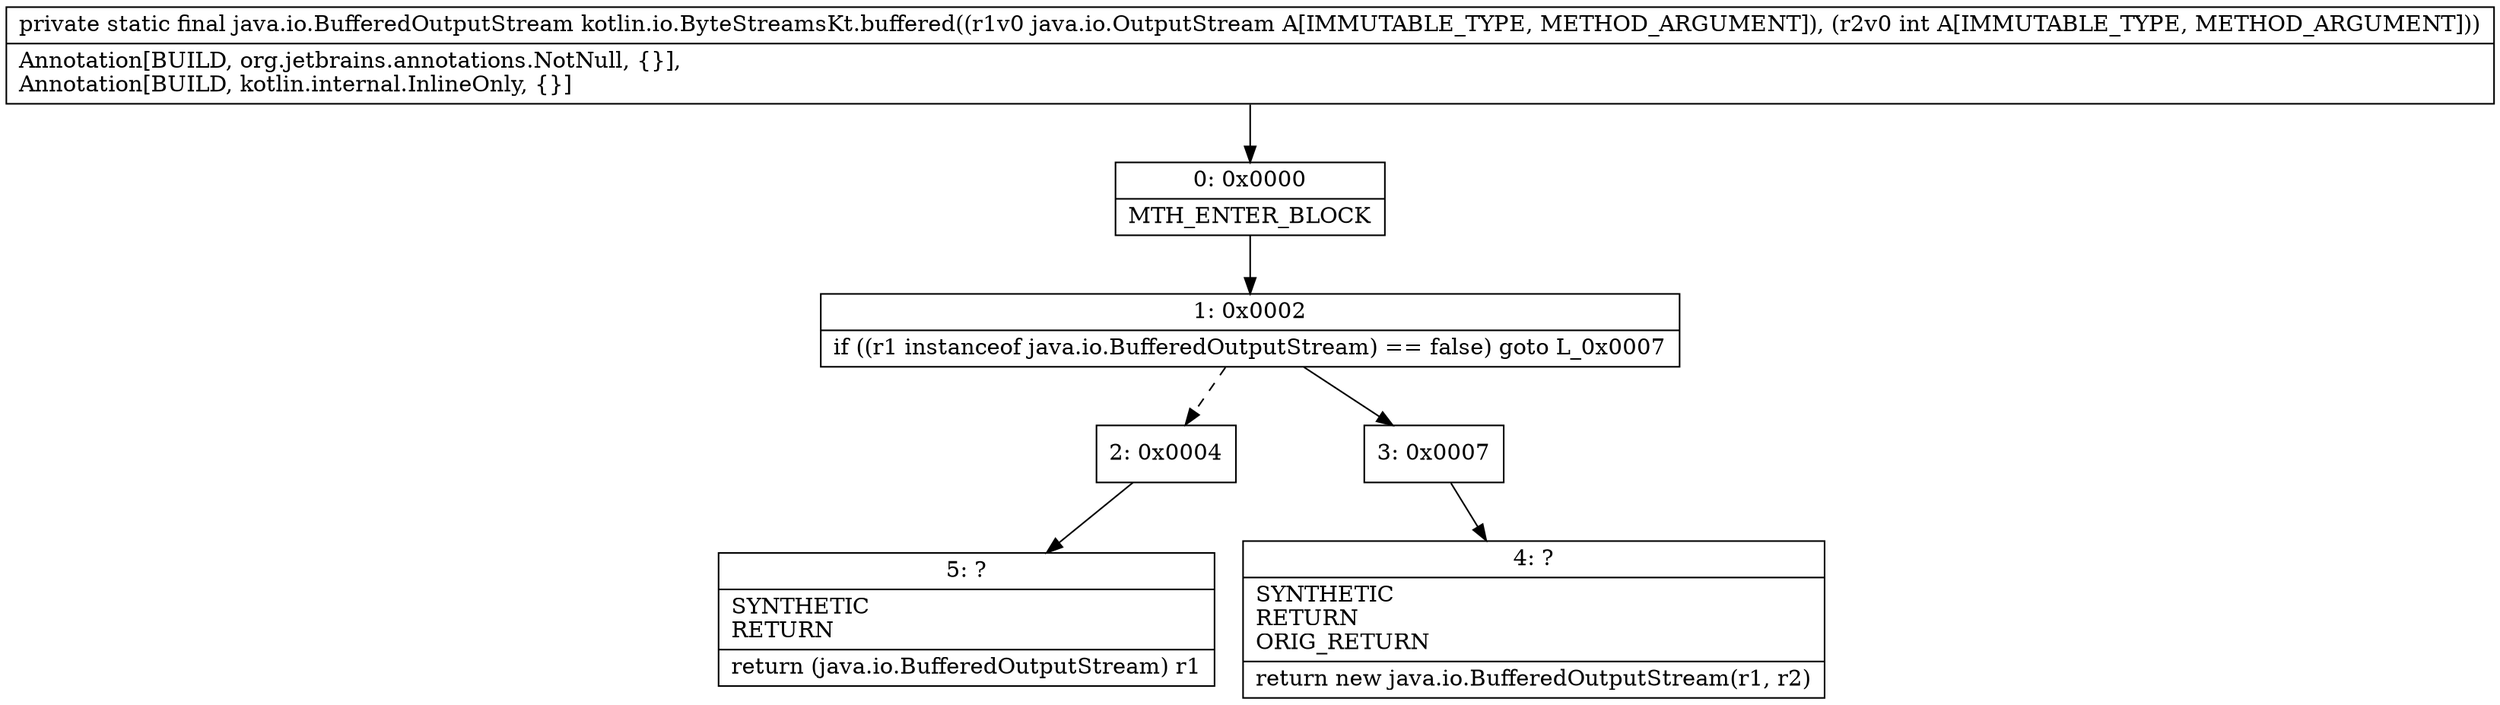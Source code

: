 digraph "CFG forkotlin.io.ByteStreamsKt.buffered(Ljava\/io\/OutputStream;I)Ljava\/io\/BufferedOutputStream;" {
Node_0 [shape=record,label="{0\:\ 0x0000|MTH_ENTER_BLOCK\l}"];
Node_1 [shape=record,label="{1\:\ 0x0002|if ((r1 instanceof java.io.BufferedOutputStream) == false) goto L_0x0007\l}"];
Node_2 [shape=record,label="{2\:\ 0x0004}"];
Node_3 [shape=record,label="{3\:\ 0x0007}"];
Node_4 [shape=record,label="{4\:\ ?|SYNTHETIC\lRETURN\lORIG_RETURN\l|return new java.io.BufferedOutputStream(r1, r2)\l}"];
Node_5 [shape=record,label="{5\:\ ?|SYNTHETIC\lRETURN\l|return (java.io.BufferedOutputStream) r1\l}"];
MethodNode[shape=record,label="{private static final java.io.BufferedOutputStream kotlin.io.ByteStreamsKt.buffered((r1v0 java.io.OutputStream A[IMMUTABLE_TYPE, METHOD_ARGUMENT]), (r2v0 int A[IMMUTABLE_TYPE, METHOD_ARGUMENT]))  | Annotation[BUILD, org.jetbrains.annotations.NotNull, \{\}], \lAnnotation[BUILD, kotlin.internal.InlineOnly, \{\}]\l}"];
MethodNode -> Node_0;
Node_0 -> Node_1;
Node_1 -> Node_2[style=dashed];
Node_1 -> Node_3;
Node_2 -> Node_5;
Node_3 -> Node_4;
}

